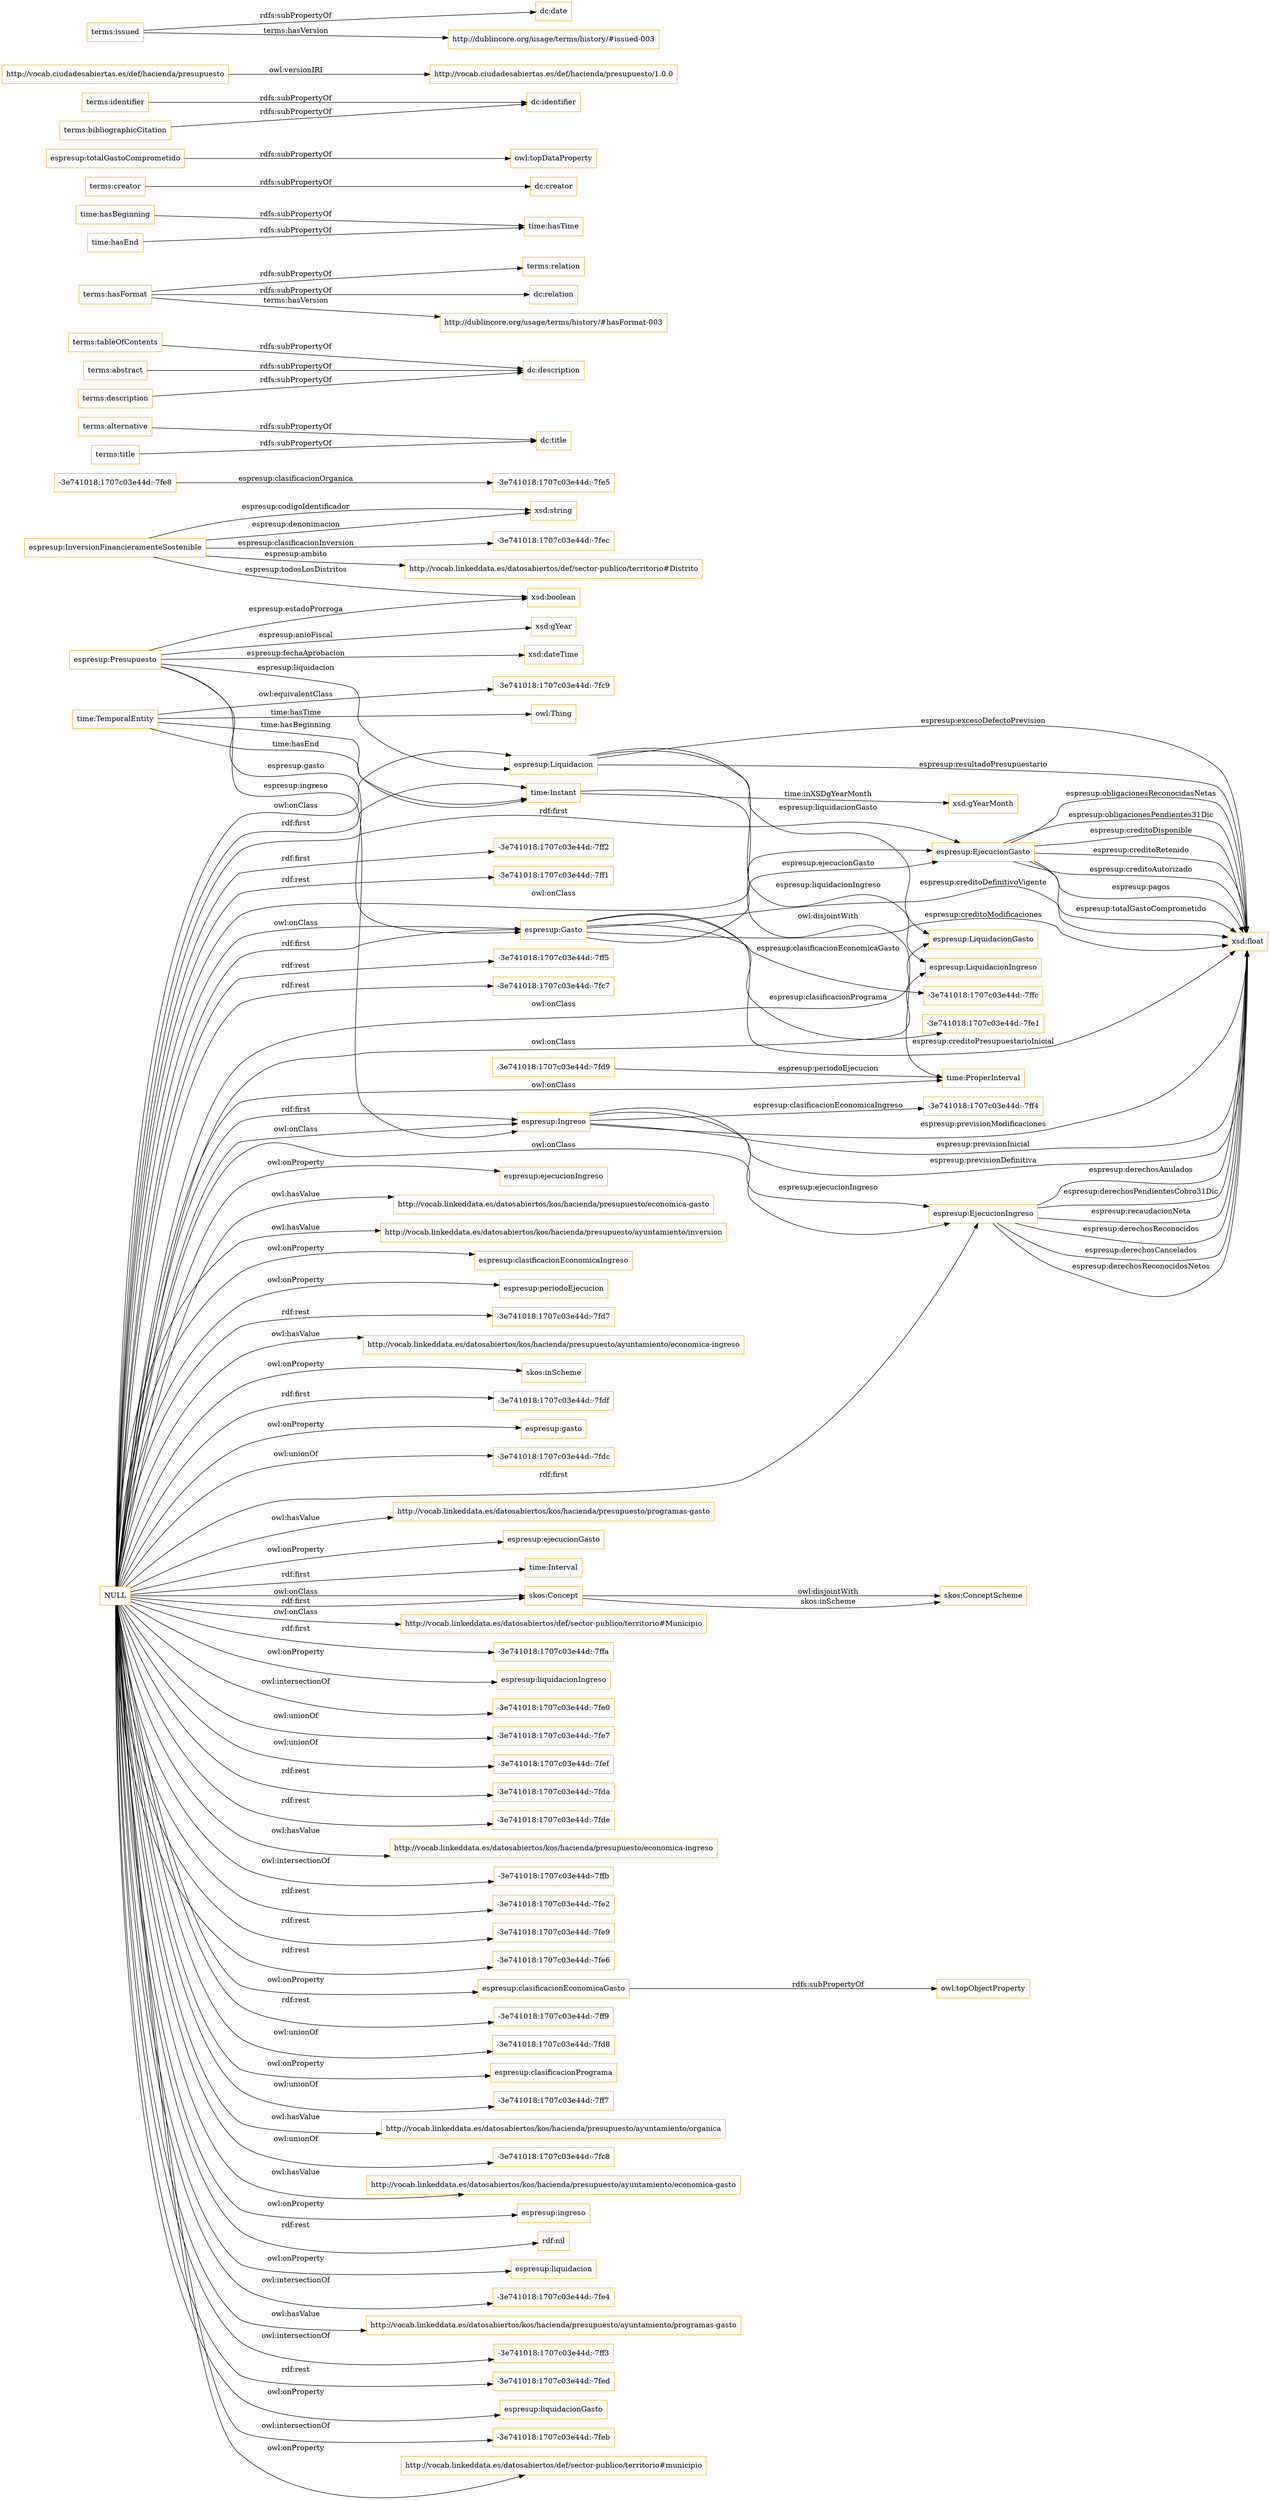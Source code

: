 digraph ar2dtool_diagram { 
rankdir=LR;
size="1501"
node [shape = rectangle, color="orange"]; "-3e741018:1707c03e44d:-7ff2" "espresup:EjecucionGasto" "-3e741018:1707c03e44d:-7fdf" "-3e741018:1707c03e44d:-7ff4" "espresup:InversionFinancieramenteSostenible" "time:ProperInterval" "espresup:Gasto" "-3e741018:1707c03e44d:-7fe5" "espresup:LiquidacionGasto" "-3e741018:1707c03e44d:-7fec" "time:Interval" "skos:ConceptScheme" "espresup:Liquidacion" "time:TemporalEntity" "espresup:Ingreso" "espresup:LiquidacionIngreso" "http://vocab.linkeddata.es/datosabiertos/def/sector-publico/territorio#Distrito" "-3e741018:1707c03e44d:-7ffc" "-3e741018:1707c03e44d:-7fe1" "-3e741018:1707c03e44d:-7fc9" "-3e741018:1707c03e44d:-7fd9" "espresup:Presupuesto" "skos:Concept" "http://vocab.linkeddata.es/datosabiertos/def/sector-publico/territorio#Municipio" "-3e741018:1707c03e44d:-7fe8" "-3e741018:1707c03e44d:-7ffa" "espresup:EjecucionIngreso" "time:Instant" ; /*classes style*/
	"terms:alternative" -> "dc:title" [ label = "rdfs:subPropertyOf" ];
	"terms:tableOfContents" -> "dc:description" [ label = "rdfs:subPropertyOf" ];
	"time:Instant" -> "time:ProperInterval" [ label = "owl:disjointWith" ];
	"terms:hasFormat" -> "terms:relation" [ label = "rdfs:subPropertyOf" ];
	"terms:hasFormat" -> "dc:relation" [ label = "rdfs:subPropertyOf" ];
	"terms:hasFormat" -> "http://dublincore.org/usage/terms/history/#hasFormat-003" [ label = "terms:hasVersion" ];
	"time:hasBeginning" -> "time:hasTime" [ label = "rdfs:subPropertyOf" ];
	"terms:creator" -> "dc:creator" [ label = "rdfs:subPropertyOf" ];
	"terms:title" -> "dc:title" [ label = "rdfs:subPropertyOf" ];
	"espresup:totalGastoComprometido" -> "owl:topDataProperty" [ label = "rdfs:subPropertyOf" ];
	"terms:abstract" -> "dc:description" [ label = "rdfs:subPropertyOf" ];
	"skos:Concept" -> "skos:ConceptScheme" [ label = "owl:disjointWith" ];
	"terms:identifier" -> "dc:identifier" [ label = "rdfs:subPropertyOf" ];
	"NULL" -> "espresup:liquidacionIngreso" [ label = "owl:onProperty" ];
	"NULL" -> "espresup:Ingreso" [ label = "owl:onClass" ];
	"NULL" -> "-3e741018:1707c03e44d:-7fe0" [ label = "owl:intersectionOf" ];
	"NULL" -> "-3e741018:1707c03e44d:-7fe7" [ label = "owl:unionOf" ];
	"NULL" -> "-3e741018:1707c03e44d:-7fef" [ label = "owl:unionOf" ];
	"NULL" -> "-3e741018:1707c03e44d:-7fda" [ label = "rdf:rest" ];
	"NULL" -> "skos:Concept" [ label = "rdf:first" ];
	"NULL" -> "espresup:EjecucionIngreso" [ label = "rdf:first" ];
	"NULL" -> "-3e741018:1707c03e44d:-7fde" [ label = "rdf:rest" ];
	"NULL" -> "http://vocab.linkeddata.es/datosabiertos/kos/hacienda/presupuesto/economica-ingreso" [ label = "owl:hasValue" ];
	"NULL" -> "-3e741018:1707c03e44d:-7ffb" [ label = "owl:intersectionOf" ];
	"NULL" -> "espresup:EjecucionGasto" [ label = "rdf:first" ];
	"NULL" -> "-3e741018:1707c03e44d:-7fe2" [ label = "rdf:rest" ];
	"NULL" -> "-3e741018:1707c03e44d:-7fe9" [ label = "rdf:rest" ];
	"NULL" -> "espresup:LiquidacionGasto" [ label = "owl:onClass" ];
	"NULL" -> "-3e741018:1707c03e44d:-7fe6" [ label = "rdf:rest" ];
	"NULL" -> "espresup:EjecucionIngreso" [ label = "owl:onClass" ];
	"NULL" -> "espresup:clasificacionEconomicaGasto" [ label = "owl:onProperty" ];
	"NULL" -> "-3e741018:1707c03e44d:-7ff9" [ label = "rdf:rest" ];
	"NULL" -> "-3e741018:1707c03e44d:-7fd8" [ label = "owl:unionOf" ];
	"NULL" -> "espresup:clasificacionPrograma" [ label = "owl:onProperty" ];
	"NULL" -> "espresup:Gasto" [ label = "rdf:first" ];
	"NULL" -> "-3e741018:1707c03e44d:-7ff7" [ label = "owl:unionOf" ];
	"NULL" -> "http://vocab.linkeddata.es/datosabiertos/kos/hacienda/presupuesto/ayuntamiento/organica" [ label = "owl:hasValue" ];
	"NULL" -> "espresup:Ingreso" [ label = "rdf:first" ];
	"NULL" -> "-3e741018:1707c03e44d:-7fc8" [ label = "owl:unionOf" ];
	"NULL" -> "http://vocab.linkeddata.es/datosabiertos/kos/hacienda/presupuesto/ayuntamiento/economica-gasto" [ label = "owl:hasValue" ];
	"NULL" -> "espresup:ingreso" [ label = "owl:onProperty" ];
	"NULL" -> "rdf:nil" [ label = "rdf:rest" ];
	"NULL" -> "espresup:liquidacion" [ label = "owl:onProperty" ];
	"NULL" -> "-3e741018:1707c03e44d:-7fe4" [ label = "owl:intersectionOf" ];
	"NULL" -> "http://vocab.linkeddata.es/datosabiertos/kos/hacienda/presupuesto/ayuntamiento/programas-gasto" [ label = "owl:hasValue" ];
	"NULL" -> "-3e741018:1707c03e44d:-7ffa" [ label = "rdf:first" ];
	"NULL" -> "espresup:LiquidacionIngreso" [ label = "owl:onClass" ];
	"NULL" -> "-3e741018:1707c03e44d:-7ff3" [ label = "owl:intersectionOf" ];
	"NULL" -> "-3e741018:1707c03e44d:-7fed" [ label = "rdf:rest" ];
	"NULL" -> "espresup:liquidacionGasto" [ label = "owl:onProperty" ];
	"NULL" -> "-3e741018:1707c03e44d:-7feb" [ label = "owl:intersectionOf" ];
	"NULL" -> "http://vocab.linkeddata.es/datosabiertos/def/sector-publico/territorio#municipio" [ label = "owl:onProperty" ];
	"NULL" -> "-3e741018:1707c03e44d:-7ff1" [ label = "rdf:rest" ];
	"NULL" -> "http://vocab.linkeddata.es/datosabiertos/def/sector-publico/territorio#Municipio" [ label = "owl:onClass" ];
	"NULL" -> "-3e741018:1707c03e44d:-7ff5" [ label = "rdf:rest" ];
	"NULL" -> "time:ProperInterval" [ label = "owl:onClass" ];
	"NULL" -> "-3e741018:1707c03e44d:-7fc7" [ label = "rdf:rest" ];
	"NULL" -> "-3e741018:1707c03e44d:-7fdf" [ label = "rdf:first" ];
	"NULL" -> "espresup:EjecucionGasto" [ label = "owl:onClass" ];
	"NULL" -> "espresup:Liquidacion" [ label = "owl:onClass" ];
	"NULL" -> "espresup:ejecucionIngreso" [ label = "owl:onProperty" ];
	"NULL" -> "http://vocab.linkeddata.es/datosabiertos/kos/hacienda/presupuesto/economica-gasto" [ label = "owl:hasValue" ];
	"NULL" -> "http://vocab.linkeddata.es/datosabiertos/kos/hacienda/presupuesto/ayuntamiento/inversion" [ label = "owl:hasValue" ];
	"NULL" -> "espresup:clasificacionEconomicaIngreso" [ label = "owl:onProperty" ];
	"NULL" -> "skos:Concept" [ label = "owl:onClass" ];
	"NULL" -> "espresup:periodoEjecucion" [ label = "owl:onProperty" ];
	"NULL" -> "-3e741018:1707c03e44d:-7fd7" [ label = "rdf:rest" ];
	"NULL" -> "http://vocab.linkeddata.es/datosabiertos/kos/hacienda/presupuesto/ayuntamiento/economica-ingreso" [ label = "owl:hasValue" ];
	"NULL" -> "skos:inScheme" [ label = "owl:onProperty" ];
	"NULL" -> "time:Interval" [ label = "rdf:first" ];
	"NULL" -> "espresup:gasto" [ label = "owl:onProperty" ];
	"NULL" -> "-3e741018:1707c03e44d:-7ff2" [ label = "rdf:first" ];
	"NULL" -> "espresup:Gasto" [ label = "owl:onClass" ];
	"NULL" -> "time:Instant" [ label = "rdf:first" ];
	"NULL" -> "-3e741018:1707c03e44d:-7fdc" [ label = "owl:unionOf" ];
	"NULL" -> "http://vocab.linkeddata.es/datosabiertos/kos/hacienda/presupuesto/programas-gasto" [ label = "owl:hasValue" ];
	"NULL" -> "espresup:ejecucionGasto" [ label = "owl:onProperty" ];
	"http://vocab.ciudadesabiertas.es/def/hacienda/presupuesto" -> "http://vocab.ciudadesabiertas.es/def/hacienda/presupuesto/1.0.0" [ label = "owl:versionIRI" ];
	"time:TemporalEntity" -> "-3e741018:1707c03e44d:-7fc9" [ label = "owl:equivalentClass" ];
	"espresup:clasificacionEconomicaGasto" -> "owl:topObjectProperty" [ label = "rdfs:subPropertyOf" ];
	"time:hasEnd" -> "time:hasTime" [ label = "rdfs:subPropertyOf" ];
	"terms:issued" -> "dc:date" [ label = "rdfs:subPropertyOf" ];
	"terms:issued" -> "http://dublincore.org/usage/terms/history/#issued-003" [ label = "terms:hasVersion" ];
	"terms:bibliographicCitation" -> "dc:identifier" [ label = "rdfs:subPropertyOf" ];
	"terms:description" -> "dc:description" [ label = "rdfs:subPropertyOf" ];
	"espresup:InversionFinancieramenteSostenible" -> "xsd:string" [ label = "espresup:denonimacion" ];
	"-3e741018:1707c03e44d:-7fe8" -> "-3e741018:1707c03e44d:-7fe5" [ label = "espresup:clasificacionOrganica" ];
	"time:TemporalEntity" -> "time:Instant" [ label = "time:hasEnd" ];
	"espresup:InversionFinancieramenteSostenible" -> "xsd:string" [ label = "espresup:codigoIdentificador" ];
	"espresup:Presupuesto" -> "espresup:Ingreso" [ label = "espresup:ingreso" ];
	"espresup:InversionFinancieramenteSostenible" -> "http://vocab.linkeddata.es/datosabiertos/def/sector-publico/territorio#Distrito" [ label = "espresup:ambito" ];
	"espresup:EjecucionIngreso" -> "xsd:float" [ label = "espresup:derechosReconocidos" ];
	"time:TemporalEntity" -> "time:Instant" [ label = "time:hasBeginning" ];
	"espresup:Gasto" -> "-3e741018:1707c03e44d:-7ffc" [ label = "espresup:clasificacionEconomicaGasto" ];
	"espresup:InversionFinancieramenteSostenible" -> "xsd:boolean" [ label = "espresup:todosLosDistritos" ];
	"espresup:Presupuesto" -> "xsd:boolean" [ label = "espresup:estadoProrroga" ];
	"espresup:EjecucionGasto" -> "xsd:float" [ label = "espresup:pagos" ];
	"espresup:Gasto" -> "xsd:float" [ label = "espresup:creditoPresupuestarioInicial" ];
	"espresup:Gasto" -> "espresup:EjecucionGasto" [ label = "espresup:ejecucionGasto" ];
	"espresup:Presupuesto" -> "xsd:dateTime" [ label = "espresup:fechaAprobacion" ];
	"skos:Concept" -> "skos:ConceptScheme" [ label = "skos:inScheme" ];
	"espresup:EjecucionGasto" -> "xsd:float" [ label = "espresup:totalGastoComprometido" ];
	"espresup:Liquidacion" -> "espresup:LiquidacionIngreso" [ label = "espresup:liquidacionIngreso" ];
	"espresup:Ingreso" -> "-3e741018:1707c03e44d:-7ff4" [ label = "espresup:clasificacionEconomicaIngreso" ];
	"espresup:EjecucionGasto" -> "xsd:float" [ label = "espresup:obligacionesReconocidasNetas" ];
	"espresup:EjecucionGasto" -> "xsd:float" [ label = "espresup:obligacionesPendientes31Dic" ];
	"-3e741018:1707c03e44d:-7fd9" -> "time:ProperInterval" [ label = "espresup:periodoEjecucion" ];
	"espresup:Gasto" -> "-3e741018:1707c03e44d:-7fe1" [ label = "espresup:clasificacionPrograma" ];
	"espresup:Liquidacion" -> "espresup:LiquidacionGasto" [ label = "espresup:liquidacionGasto" ];
	"espresup:Ingreso" -> "espresup:EjecucionIngreso" [ label = "espresup:ejecucionIngreso" ];
	"espresup:EjecucionIngreso" -> "xsd:float" [ label = "espresup:derechosCancelados" ];
	"espresup:Liquidacion" -> "xsd:float" [ label = "espresup:excesoDefectoPrevision" ];
	"espresup:Ingreso" -> "xsd:float" [ label = "espresup:previsionModificaciones" ];
	"espresup:EjecucionIngreso" -> "xsd:float" [ label = "espresup:derechosReconocidosNetos" ];
	"espresup:Presupuesto" -> "espresup:Gasto" [ label = "espresup:gasto" ];
	"espresup:Ingreso" -> "xsd:float" [ label = "espresup:previsionInicial" ];
	"espresup:EjecucionGasto" -> "xsd:float" [ label = "espresup:creditoDisponible" ];
	"espresup:Gasto" -> "xsd:float" [ label = "espresup:creditoDefinitivoVigente" ];
	"espresup:Ingreso" -> "xsd:float" [ label = "espresup:previsionDefinitiva" ];
	"espresup:Gasto" -> "xsd:float" [ label = "espresup:creditoModificaciones" ];
	"espresup:EjecucionIngreso" -> "xsd:float" [ label = "espresup:derechosAnulados" ];
	"espresup:EjecucionIngreso" -> "xsd:float" [ label = "espresup:derechosPendientesCobro31Dic" ];
	"time:TemporalEntity" -> "owl:Thing" [ label = "time:hasTime" ];
	"espresup:Liquidacion" -> "xsd:float" [ label = "espresup:resultadoPresupuestario" ];
	"espresup:EjecucionIngreso" -> "xsd:float" [ label = "espresup:recaudacionNeta" ];
	"espresup:InversionFinancieramenteSostenible" -> "-3e741018:1707c03e44d:-7fec" [ label = "espresup:clasificacionInversion" ];
	"espresup:EjecucionGasto" -> "xsd:float" [ label = "espresup:creditoRetenido" ];
	"espresup:EjecucionGasto" -> "xsd:float" [ label = "espresup:creditoAutorizado" ];
	"time:Instant" -> "xsd:gYearMonth" [ label = "time:inXSDgYearMonth" ];
	"espresup:Presupuesto" -> "espresup:Liquidacion" [ label = "espresup:liquidacion" ];
	"espresup:Presupuesto" -> "xsd:gYear" [ label = "espresup:anioFiscal" ];

}
